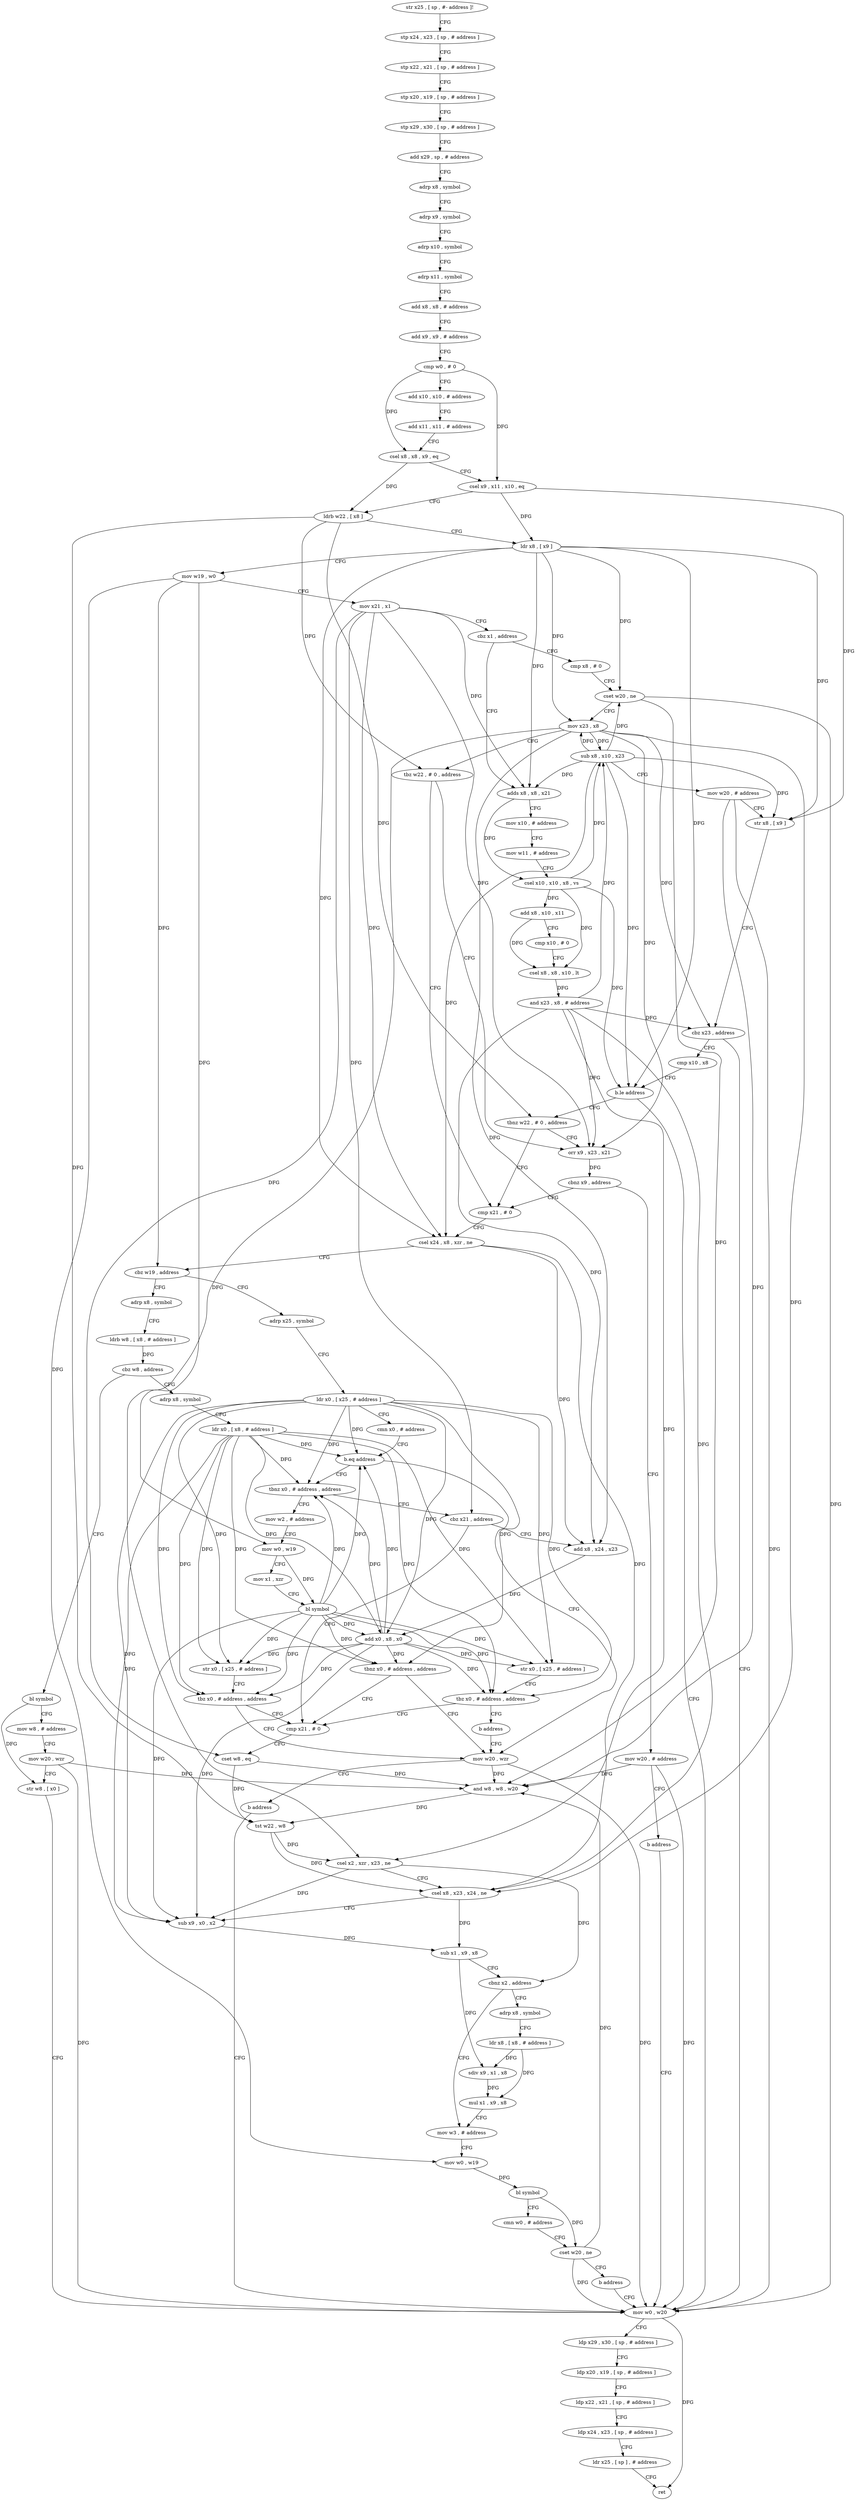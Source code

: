 digraph "func" {
"4212280" [label = "str x25 , [ sp , #- address ]!" ]
"4212284" [label = "stp x24 , x23 , [ sp , # address ]" ]
"4212288" [label = "stp x22 , x21 , [ sp , # address ]" ]
"4212292" [label = "stp x20 , x19 , [ sp , # address ]" ]
"4212296" [label = "stp x29 , x30 , [ sp , # address ]" ]
"4212300" [label = "add x29 , sp , # address" ]
"4212304" [label = "adrp x8 , symbol" ]
"4212308" [label = "adrp x9 , symbol" ]
"4212312" [label = "adrp x10 , symbol" ]
"4212316" [label = "adrp x11 , symbol" ]
"4212320" [label = "add x8 , x8 , # address" ]
"4212324" [label = "add x9 , x9 , # address" ]
"4212328" [label = "cmp w0 , # 0" ]
"4212332" [label = "add x10 , x10 , # address" ]
"4212336" [label = "add x11 , x11 , # address" ]
"4212340" [label = "csel x8 , x8 , x9 , eq" ]
"4212344" [label = "csel x9 , x11 , x10 , eq" ]
"4212348" [label = "ldrb w22 , [ x8 ]" ]
"4212352" [label = "ldr x8 , [ x9 ]" ]
"4212356" [label = "mov w19 , w0" ]
"4212360" [label = "mov x21 , x1" ]
"4212364" [label = "cbz x1 , address" ]
"4212444" [label = "cmp x8 , # 0" ]
"4212368" [label = "adds x8 , x8 , x21" ]
"4212448" [label = "cset w20 , ne" ]
"4212452" [label = "mov x23 , x8" ]
"4212456" [label = "tbz w22 , # 0 , address" ]
"4212428" [label = "orr x9 , x23 , x21" ]
"4212460" [label = "cmp x21 , # 0" ]
"4212372" [label = "mov x10 , # address" ]
"4212376" [label = "mov w11 , # address" ]
"4212380" [label = "csel x10 , x10 , x8 , vs" ]
"4212384" [label = "add x8 , x10 , x11" ]
"4212388" [label = "cmp x10 , # 0" ]
"4212392" [label = "csel x8 , x8 , x10 , lt" ]
"4212396" [label = "and x23 , x8 , # address" ]
"4212400" [label = "sub x8 , x10 , x23" ]
"4212404" [label = "mov w20 , # address" ]
"4212408" [label = "str x8 , [ x9 ]" ]
"4212412" [label = "cbz x23 , address" ]
"4212664" [label = "mov w0 , w20" ]
"4212416" [label = "cmp x10 , x8" ]
"4212432" [label = "cbnz x9 , address" ]
"4212436" [label = "mov w20 , # address" ]
"4212464" [label = "csel x24 , x8 , xzr , ne" ]
"4212468" [label = "cbz w19 , address" ]
"4212516" [label = "adrp x8 , symbol" ]
"4212472" [label = "adrp x25 , symbol" ]
"4212668" [label = "ldp x29 , x30 , [ sp , # address ]" ]
"4212672" [label = "ldp x20 , x19 , [ sp , # address ]" ]
"4212676" [label = "ldp x22 , x21 , [ sp , # address ]" ]
"4212680" [label = "ldp x24 , x23 , [ sp , # address ]" ]
"4212684" [label = "ldr x25 , [ sp ] , # address" ]
"4212688" [label = "ret" ]
"4212420" [label = "b.le address" ]
"4212424" [label = "tbnz w22 , # 0 , address" ]
"4212440" [label = "b address" ]
"4212520" [label = "ldrb w8 , [ x8 , # address ]" ]
"4212524" [label = "cbz w8 , address" ]
"4212648" [label = "bl symbol" ]
"4212528" [label = "adrp x8 , symbol" ]
"4212476" [label = "ldr x0 , [ x25 , # address ]" ]
"4212480" [label = "cmn x0 , # address" ]
"4212484" [label = "b.eq address" ]
"4212640" [label = "mov w20 , wzr" ]
"4212488" [label = "tbnz x0 , # address , address" ]
"4212652" [label = "mov w8 , # address" ]
"4212656" [label = "mov w20 , wzr" ]
"4212660" [label = "str w8 , [ x0 ]" ]
"4212532" [label = "ldr x0 , [ x8 , # address ]" ]
"4212536" [label = "tbnz x0 , # address , address" ]
"4212540" [label = "cmp x21 , # 0" ]
"4212644" [label = "b address" ]
"4212616" [label = "mov w2 , # address" ]
"4212492" [label = "cbz x21 , address" ]
"4212544" [label = "cset w8 , eq" ]
"4212548" [label = "and w8 , w8 , w20" ]
"4212552" [label = "tst w22 , w8" ]
"4212556" [label = "csel x2 , xzr , x23 , ne" ]
"4212560" [label = "csel x8 , x23 , x24 , ne" ]
"4212564" [label = "sub x9 , x0 , x2" ]
"4212568" [label = "sub x1 , x9 , x8" ]
"4212572" [label = "cbnz x2 , address" ]
"4212592" [label = "mov w3 , # address" ]
"4212576" [label = "adrp x8 , symbol" ]
"4212620" [label = "mov w0 , w19" ]
"4212624" [label = "mov x1 , xzr" ]
"4212628" [label = "bl symbol" ]
"4212632" [label = "str x0 , [ x25 , # address ]" ]
"4212636" [label = "tbz x0 , # address , address" ]
"4212496" [label = "add x8 , x24 , x23" ]
"4212596" [label = "mov w0 , w19" ]
"4212600" [label = "bl symbol" ]
"4212604" [label = "cmn w0 , # address" ]
"4212608" [label = "cset w20 , ne" ]
"4212612" [label = "b address" ]
"4212580" [label = "ldr x8 , [ x8 , # address ]" ]
"4212584" [label = "sdiv x9 , x1 , x8" ]
"4212588" [label = "mul x1 , x9 , x8" ]
"4212500" [label = "add x0 , x8 , x0" ]
"4212504" [label = "str x0 , [ x25 , # address ]" ]
"4212508" [label = "tbz x0 , # address , address" ]
"4212512" [label = "b address" ]
"4212280" -> "4212284" [ label = "CFG" ]
"4212284" -> "4212288" [ label = "CFG" ]
"4212288" -> "4212292" [ label = "CFG" ]
"4212292" -> "4212296" [ label = "CFG" ]
"4212296" -> "4212300" [ label = "CFG" ]
"4212300" -> "4212304" [ label = "CFG" ]
"4212304" -> "4212308" [ label = "CFG" ]
"4212308" -> "4212312" [ label = "CFG" ]
"4212312" -> "4212316" [ label = "CFG" ]
"4212316" -> "4212320" [ label = "CFG" ]
"4212320" -> "4212324" [ label = "CFG" ]
"4212324" -> "4212328" [ label = "CFG" ]
"4212328" -> "4212332" [ label = "CFG" ]
"4212328" -> "4212340" [ label = "DFG" ]
"4212328" -> "4212344" [ label = "DFG" ]
"4212332" -> "4212336" [ label = "CFG" ]
"4212336" -> "4212340" [ label = "CFG" ]
"4212340" -> "4212344" [ label = "CFG" ]
"4212340" -> "4212348" [ label = "DFG" ]
"4212344" -> "4212348" [ label = "CFG" ]
"4212344" -> "4212352" [ label = "DFG" ]
"4212344" -> "4212408" [ label = "DFG" ]
"4212348" -> "4212352" [ label = "CFG" ]
"4212348" -> "4212456" [ label = "DFG" ]
"4212348" -> "4212424" [ label = "DFG" ]
"4212348" -> "4212552" [ label = "DFG" ]
"4212352" -> "4212356" [ label = "CFG" ]
"4212352" -> "4212448" [ label = "DFG" ]
"4212352" -> "4212368" [ label = "DFG" ]
"4212352" -> "4212452" [ label = "DFG" ]
"4212352" -> "4212464" [ label = "DFG" ]
"4212352" -> "4212408" [ label = "DFG" ]
"4212352" -> "4212420" [ label = "DFG" ]
"4212356" -> "4212360" [ label = "CFG" ]
"4212356" -> "4212468" [ label = "DFG" ]
"4212356" -> "4212620" [ label = "DFG" ]
"4212356" -> "4212596" [ label = "DFG" ]
"4212360" -> "4212364" [ label = "CFG" ]
"4212360" -> "4212368" [ label = "DFG" ]
"4212360" -> "4212428" [ label = "DFG" ]
"4212360" -> "4212464" [ label = "DFG" ]
"4212360" -> "4212544" [ label = "DFG" ]
"4212360" -> "4212492" [ label = "DFG" ]
"4212364" -> "4212444" [ label = "CFG" ]
"4212364" -> "4212368" [ label = "CFG" ]
"4212444" -> "4212448" [ label = "CFG" ]
"4212368" -> "4212372" [ label = "CFG" ]
"4212368" -> "4212380" [ label = "DFG" ]
"4212448" -> "4212452" [ label = "CFG" ]
"4212448" -> "4212664" [ label = "DFG" ]
"4212448" -> "4212548" [ label = "DFG" ]
"4212452" -> "4212456" [ label = "CFG" ]
"4212452" -> "4212428" [ label = "DFG" ]
"4212452" -> "4212400" [ label = "DFG" ]
"4212452" -> "4212412" [ label = "DFG" ]
"4212452" -> "4212496" [ label = "DFG" ]
"4212452" -> "4212556" [ label = "DFG" ]
"4212452" -> "4212560" [ label = "DFG" ]
"4212456" -> "4212428" [ label = "CFG" ]
"4212456" -> "4212460" [ label = "CFG" ]
"4212428" -> "4212432" [ label = "DFG" ]
"4212460" -> "4212464" [ label = "CFG" ]
"4212372" -> "4212376" [ label = "CFG" ]
"4212376" -> "4212380" [ label = "CFG" ]
"4212380" -> "4212384" [ label = "DFG" ]
"4212380" -> "4212392" [ label = "DFG" ]
"4212380" -> "4212400" [ label = "DFG" ]
"4212380" -> "4212420" [ label = "DFG" ]
"4212384" -> "4212388" [ label = "CFG" ]
"4212384" -> "4212392" [ label = "DFG" ]
"4212388" -> "4212392" [ label = "CFG" ]
"4212392" -> "4212396" [ label = "DFG" ]
"4212396" -> "4212400" [ label = "DFG" ]
"4212396" -> "4212428" [ label = "DFG" ]
"4212396" -> "4212412" [ label = "DFG" ]
"4212396" -> "4212496" [ label = "DFG" ]
"4212396" -> "4212556" [ label = "DFG" ]
"4212396" -> "4212560" [ label = "DFG" ]
"4212400" -> "4212404" [ label = "CFG" ]
"4212400" -> "4212448" [ label = "DFG" ]
"4212400" -> "4212368" [ label = "DFG" ]
"4212400" -> "4212452" [ label = "DFG" ]
"4212400" -> "4212464" [ label = "DFG" ]
"4212400" -> "4212408" [ label = "DFG" ]
"4212400" -> "4212420" [ label = "DFG" ]
"4212404" -> "4212408" [ label = "CFG" ]
"4212404" -> "4212664" [ label = "DFG" ]
"4212404" -> "4212548" [ label = "DFG" ]
"4212408" -> "4212412" [ label = "CFG" ]
"4212412" -> "4212664" [ label = "CFG" ]
"4212412" -> "4212416" [ label = "CFG" ]
"4212664" -> "4212668" [ label = "CFG" ]
"4212664" -> "4212688" [ label = "DFG" ]
"4212416" -> "4212420" [ label = "CFG" ]
"4212432" -> "4212460" [ label = "CFG" ]
"4212432" -> "4212436" [ label = "CFG" ]
"4212436" -> "4212440" [ label = "CFG" ]
"4212436" -> "4212664" [ label = "DFG" ]
"4212436" -> "4212548" [ label = "DFG" ]
"4212464" -> "4212468" [ label = "CFG" ]
"4212464" -> "4212496" [ label = "DFG" ]
"4212464" -> "4212560" [ label = "DFG" ]
"4212468" -> "4212516" [ label = "CFG" ]
"4212468" -> "4212472" [ label = "CFG" ]
"4212516" -> "4212520" [ label = "CFG" ]
"4212472" -> "4212476" [ label = "CFG" ]
"4212668" -> "4212672" [ label = "CFG" ]
"4212672" -> "4212676" [ label = "CFG" ]
"4212676" -> "4212680" [ label = "CFG" ]
"4212680" -> "4212684" [ label = "CFG" ]
"4212684" -> "4212688" [ label = "CFG" ]
"4212420" -> "4212664" [ label = "CFG" ]
"4212420" -> "4212424" [ label = "CFG" ]
"4212424" -> "4212460" [ label = "CFG" ]
"4212424" -> "4212428" [ label = "CFG" ]
"4212440" -> "4212664" [ label = "CFG" ]
"4212520" -> "4212524" [ label = "DFG" ]
"4212524" -> "4212648" [ label = "CFG" ]
"4212524" -> "4212528" [ label = "CFG" ]
"4212648" -> "4212652" [ label = "CFG" ]
"4212648" -> "4212660" [ label = "DFG" ]
"4212528" -> "4212532" [ label = "CFG" ]
"4212476" -> "4212480" [ label = "CFG" ]
"4212476" -> "4212484" [ label = "DFG" ]
"4212476" -> "4212536" [ label = "DFG" ]
"4212476" -> "4212488" [ label = "DFG" ]
"4212476" -> "4212632" [ label = "DFG" ]
"4212476" -> "4212636" [ label = "DFG" ]
"4212476" -> "4212500" [ label = "DFG" ]
"4212476" -> "4212504" [ label = "DFG" ]
"4212476" -> "4212508" [ label = "DFG" ]
"4212476" -> "4212564" [ label = "DFG" ]
"4212480" -> "4212484" [ label = "CFG" ]
"4212484" -> "4212640" [ label = "CFG" ]
"4212484" -> "4212488" [ label = "CFG" ]
"4212640" -> "4212644" [ label = "CFG" ]
"4212640" -> "4212664" [ label = "DFG" ]
"4212640" -> "4212548" [ label = "DFG" ]
"4212488" -> "4212616" [ label = "CFG" ]
"4212488" -> "4212492" [ label = "CFG" ]
"4212652" -> "4212656" [ label = "CFG" ]
"4212656" -> "4212660" [ label = "CFG" ]
"4212656" -> "4212664" [ label = "DFG" ]
"4212656" -> "4212548" [ label = "DFG" ]
"4212660" -> "4212664" [ label = "CFG" ]
"4212532" -> "4212536" [ label = "DFG" ]
"4212532" -> "4212484" [ label = "DFG" ]
"4212532" -> "4212488" [ label = "DFG" ]
"4212532" -> "4212632" [ label = "DFG" ]
"4212532" -> "4212636" [ label = "DFG" ]
"4212532" -> "4212500" [ label = "DFG" ]
"4212532" -> "4212504" [ label = "DFG" ]
"4212532" -> "4212508" [ label = "DFG" ]
"4212532" -> "4212564" [ label = "DFG" ]
"4212536" -> "4212640" [ label = "CFG" ]
"4212536" -> "4212540" [ label = "CFG" ]
"4212540" -> "4212544" [ label = "CFG" ]
"4212644" -> "4212664" [ label = "CFG" ]
"4212616" -> "4212620" [ label = "CFG" ]
"4212492" -> "4212540" [ label = "CFG" ]
"4212492" -> "4212496" [ label = "CFG" ]
"4212544" -> "4212548" [ label = "DFG" ]
"4212544" -> "4212552" [ label = "DFG" ]
"4212548" -> "4212552" [ label = "DFG" ]
"4212552" -> "4212556" [ label = "DFG" ]
"4212552" -> "4212560" [ label = "DFG" ]
"4212556" -> "4212560" [ label = "CFG" ]
"4212556" -> "4212564" [ label = "DFG" ]
"4212556" -> "4212572" [ label = "DFG" ]
"4212560" -> "4212564" [ label = "CFG" ]
"4212560" -> "4212568" [ label = "DFG" ]
"4212564" -> "4212568" [ label = "DFG" ]
"4212568" -> "4212572" [ label = "CFG" ]
"4212568" -> "4212584" [ label = "DFG" ]
"4212572" -> "4212592" [ label = "CFG" ]
"4212572" -> "4212576" [ label = "CFG" ]
"4212592" -> "4212596" [ label = "CFG" ]
"4212576" -> "4212580" [ label = "CFG" ]
"4212620" -> "4212624" [ label = "CFG" ]
"4212620" -> "4212628" [ label = "DFG" ]
"4212624" -> "4212628" [ label = "CFG" ]
"4212628" -> "4212632" [ label = "DFG" ]
"4212628" -> "4212484" [ label = "DFG" ]
"4212628" -> "4212536" [ label = "DFG" ]
"4212628" -> "4212488" [ label = "DFG" ]
"4212628" -> "4212636" [ label = "DFG" ]
"4212628" -> "4212500" [ label = "DFG" ]
"4212628" -> "4212504" [ label = "DFG" ]
"4212628" -> "4212508" [ label = "DFG" ]
"4212628" -> "4212564" [ label = "DFG" ]
"4212632" -> "4212636" [ label = "CFG" ]
"4212636" -> "4212540" [ label = "CFG" ]
"4212636" -> "4212640" [ label = "CFG" ]
"4212496" -> "4212500" [ label = "DFG" ]
"4212596" -> "4212600" [ label = "DFG" ]
"4212600" -> "4212604" [ label = "CFG" ]
"4212600" -> "4212608" [ label = "DFG" ]
"4212604" -> "4212608" [ label = "CFG" ]
"4212608" -> "4212612" [ label = "CFG" ]
"4212608" -> "4212664" [ label = "DFG" ]
"4212608" -> "4212548" [ label = "DFG" ]
"4212612" -> "4212664" [ label = "CFG" ]
"4212580" -> "4212584" [ label = "DFG" ]
"4212580" -> "4212588" [ label = "DFG" ]
"4212584" -> "4212588" [ label = "DFG" ]
"4212588" -> "4212592" [ label = "CFG" ]
"4212500" -> "4212504" [ label = "DFG" ]
"4212500" -> "4212484" [ label = "DFG" ]
"4212500" -> "4212536" [ label = "DFG" ]
"4212500" -> "4212488" [ label = "DFG" ]
"4212500" -> "4212632" [ label = "DFG" ]
"4212500" -> "4212636" [ label = "DFG" ]
"4212500" -> "4212508" [ label = "DFG" ]
"4212500" -> "4212564" [ label = "DFG" ]
"4212504" -> "4212508" [ label = "CFG" ]
"4212508" -> "4212540" [ label = "CFG" ]
"4212508" -> "4212512" [ label = "CFG" ]
"4212512" -> "4212640" [ label = "CFG" ]
}
